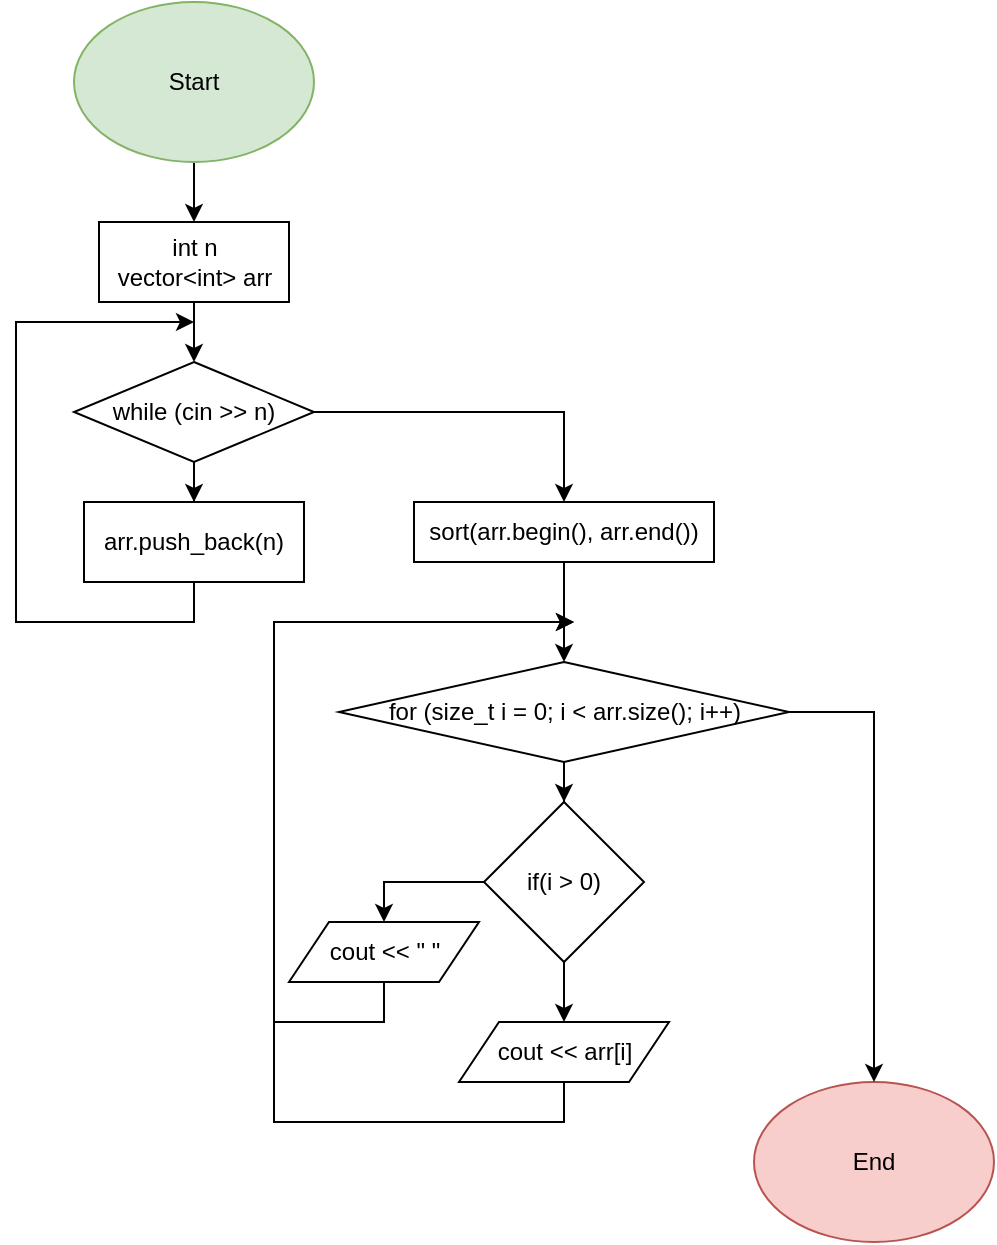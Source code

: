 <mxfile version="24.9.3">
  <diagram name="Страница — 1" id="CHZO6XZOVahai5rqpJfA">
    <mxGraphModel dx="712" dy="771" grid="1" gridSize="10" guides="1" tooltips="1" connect="1" arrows="1" fold="1" page="1" pageScale="1" pageWidth="827" pageHeight="1169" math="0" shadow="0">
      <root>
        <mxCell id="0" />
        <mxCell id="1" parent="0" />
        <mxCell id="3rqNLl1EYmCBx5KHhJKR-4" value="" style="edgeStyle=orthogonalEdgeStyle;rounded=0;orthogonalLoop=1;jettySize=auto;html=1;" edge="1" parent="1" source="3rqNLl1EYmCBx5KHhJKR-1" target="3rqNLl1EYmCBx5KHhJKR-3">
          <mxGeometry relative="1" as="geometry" />
        </mxCell>
        <mxCell id="3rqNLl1EYmCBx5KHhJKR-1" value="Start" style="ellipse;whiteSpace=wrap;html=1;fillColor=#d5e8d4;strokeColor=#82b366;" vertex="1" parent="1">
          <mxGeometry x="160" width="120" height="80" as="geometry" />
        </mxCell>
        <mxCell id="3rqNLl1EYmCBx5KHhJKR-2" value="End" style="ellipse;whiteSpace=wrap;html=1;fillColor=#f8cecc;strokeColor=#b85450;" vertex="1" parent="1">
          <mxGeometry x="500" y="540" width="120" height="80" as="geometry" />
        </mxCell>
        <mxCell id="3rqNLl1EYmCBx5KHhJKR-7" value="" style="edgeStyle=orthogonalEdgeStyle;rounded=0;orthogonalLoop=1;jettySize=auto;html=1;" edge="1" parent="1" source="3rqNLl1EYmCBx5KHhJKR-3" target="3rqNLl1EYmCBx5KHhJKR-6">
          <mxGeometry relative="1" as="geometry" />
        </mxCell>
        <mxCell id="3rqNLl1EYmCBx5KHhJKR-3" value="int n&lt;br&gt;vector&amp;lt;int&amp;gt; arr" style="rounded=0;whiteSpace=wrap;html=1;" vertex="1" parent="1">
          <mxGeometry x="172.5" y="110" width="95" height="40" as="geometry" />
        </mxCell>
        <mxCell id="3rqNLl1EYmCBx5KHhJKR-9" value="" style="edgeStyle=orthogonalEdgeStyle;rounded=0;orthogonalLoop=1;jettySize=auto;html=1;" edge="1" parent="1" source="3rqNLl1EYmCBx5KHhJKR-6" target="3rqNLl1EYmCBx5KHhJKR-8">
          <mxGeometry relative="1" as="geometry" />
        </mxCell>
        <mxCell id="3rqNLl1EYmCBx5KHhJKR-12" style="edgeStyle=orthogonalEdgeStyle;rounded=0;orthogonalLoop=1;jettySize=auto;html=1;exitX=1;exitY=0.5;exitDx=0;exitDy=0;entryX=0.5;entryY=0;entryDx=0;entryDy=0;" edge="1" parent="1" source="3rqNLl1EYmCBx5KHhJKR-6" target="3rqNLl1EYmCBx5KHhJKR-11">
          <mxGeometry relative="1" as="geometry" />
        </mxCell>
        <mxCell id="3rqNLl1EYmCBx5KHhJKR-6" value="while (cin &amp;gt;&amp;gt; n)" style="rhombus;whiteSpace=wrap;html=1;" vertex="1" parent="1">
          <mxGeometry x="160" y="180" width="120" height="50" as="geometry" />
        </mxCell>
        <mxCell id="3rqNLl1EYmCBx5KHhJKR-10" style="edgeStyle=orthogonalEdgeStyle;rounded=0;orthogonalLoop=1;jettySize=auto;html=1;exitX=0.5;exitY=1;exitDx=0;exitDy=0;" edge="1" parent="1" source="3rqNLl1EYmCBx5KHhJKR-8">
          <mxGeometry relative="1" as="geometry">
            <mxPoint x="220" y="160" as="targetPoint" />
            <Array as="points">
              <mxPoint x="220" y="310" />
              <mxPoint x="131" y="310" />
            </Array>
          </mxGeometry>
        </mxCell>
        <mxCell id="3rqNLl1EYmCBx5KHhJKR-8" value="arr.push_back(n)" style="rounded=0;whiteSpace=wrap;html=1;" vertex="1" parent="1">
          <mxGeometry x="165" y="250" width="110" height="40" as="geometry" />
        </mxCell>
        <mxCell id="3rqNLl1EYmCBx5KHhJKR-14" value="" style="edgeStyle=orthogonalEdgeStyle;rounded=0;orthogonalLoop=1;jettySize=auto;html=1;" edge="1" parent="1" source="3rqNLl1EYmCBx5KHhJKR-11" target="3rqNLl1EYmCBx5KHhJKR-13">
          <mxGeometry relative="1" as="geometry" />
        </mxCell>
        <mxCell id="3rqNLl1EYmCBx5KHhJKR-11" value="sort(arr.begin(), arr.end())" style="rounded=0;whiteSpace=wrap;html=1;" vertex="1" parent="1">
          <mxGeometry x="330" y="250" width="150" height="30" as="geometry" />
        </mxCell>
        <mxCell id="3rqNLl1EYmCBx5KHhJKR-16" value="" style="edgeStyle=orthogonalEdgeStyle;rounded=0;orthogonalLoop=1;jettySize=auto;html=1;" edge="1" parent="1" source="3rqNLl1EYmCBx5KHhJKR-13" target="3rqNLl1EYmCBx5KHhJKR-15">
          <mxGeometry relative="1" as="geometry" />
        </mxCell>
        <mxCell id="3rqNLl1EYmCBx5KHhJKR-30" style="edgeStyle=orthogonalEdgeStyle;rounded=0;orthogonalLoop=1;jettySize=auto;html=1;exitX=1;exitY=0.5;exitDx=0;exitDy=0;entryX=0.5;entryY=0;entryDx=0;entryDy=0;" edge="1" parent="1" source="3rqNLl1EYmCBx5KHhJKR-13" target="3rqNLl1EYmCBx5KHhJKR-2">
          <mxGeometry relative="1" as="geometry" />
        </mxCell>
        <mxCell id="3rqNLl1EYmCBx5KHhJKR-13" value="for (size_t i = 0; i &amp;lt; arr.size(); i++)" style="rhombus;whiteSpace=wrap;html=1;" vertex="1" parent="1">
          <mxGeometry x="292.5" y="330" width="225" height="50" as="geometry" />
        </mxCell>
        <mxCell id="3rqNLl1EYmCBx5KHhJKR-19" style="edgeStyle=orthogonalEdgeStyle;rounded=0;orthogonalLoop=1;jettySize=auto;html=1;exitX=0;exitY=0.5;exitDx=0;exitDy=0;entryX=0.5;entryY=0;entryDx=0;entryDy=0;" edge="1" parent="1" source="3rqNLl1EYmCBx5KHhJKR-15" target="3rqNLl1EYmCBx5KHhJKR-18">
          <mxGeometry relative="1" as="geometry" />
        </mxCell>
        <mxCell id="3rqNLl1EYmCBx5KHhJKR-27" value="" style="edgeStyle=orthogonalEdgeStyle;rounded=0;orthogonalLoop=1;jettySize=auto;html=1;" edge="1" parent="1" source="3rqNLl1EYmCBx5KHhJKR-15" target="3rqNLl1EYmCBx5KHhJKR-20">
          <mxGeometry relative="1" as="geometry" />
        </mxCell>
        <mxCell id="3rqNLl1EYmCBx5KHhJKR-15" value="if(i &amp;gt; 0)" style="rhombus;whiteSpace=wrap;html=1;" vertex="1" parent="1">
          <mxGeometry x="365" y="400" width="80" height="80" as="geometry" />
        </mxCell>
        <mxCell id="3rqNLl1EYmCBx5KHhJKR-25" style="edgeStyle=orthogonalEdgeStyle;rounded=0;orthogonalLoop=1;jettySize=auto;html=1;exitX=0.5;exitY=1;exitDx=0;exitDy=0;" edge="1" parent="1" source="3rqNLl1EYmCBx5KHhJKR-18">
          <mxGeometry relative="1" as="geometry">
            <mxPoint x="410" y="310" as="targetPoint" />
            <Array as="points">
              <mxPoint x="315" y="510" />
              <mxPoint x="260" y="510" />
              <mxPoint x="260" y="310" />
            </Array>
          </mxGeometry>
        </mxCell>
        <mxCell id="3rqNLl1EYmCBx5KHhJKR-18" value="cout &amp;lt;&amp;lt; &quot; &quot;" style="shape=parallelogram;perimeter=parallelogramPerimeter;whiteSpace=wrap;html=1;fixedSize=1;" vertex="1" parent="1">
          <mxGeometry x="267.5" y="460" width="95" height="30" as="geometry" />
        </mxCell>
        <mxCell id="3rqNLl1EYmCBx5KHhJKR-28" style="edgeStyle=orthogonalEdgeStyle;rounded=0;orthogonalLoop=1;jettySize=auto;html=1;exitX=0.5;exitY=1;exitDx=0;exitDy=0;" edge="1" parent="1" source="3rqNLl1EYmCBx5KHhJKR-20">
          <mxGeometry relative="1" as="geometry">
            <mxPoint x="410" y="310" as="targetPoint" />
            <Array as="points">
              <mxPoint x="405" y="560" />
              <mxPoint x="260" y="560" />
              <mxPoint x="260" y="310" />
            </Array>
          </mxGeometry>
        </mxCell>
        <mxCell id="3rqNLl1EYmCBx5KHhJKR-20" value="cout &amp;lt;&amp;lt; arr[i]" style="shape=parallelogram;perimeter=parallelogramPerimeter;whiteSpace=wrap;html=1;fixedSize=1;" vertex="1" parent="1">
          <mxGeometry x="352.5" y="510" width="105" height="30" as="geometry" />
        </mxCell>
      </root>
    </mxGraphModel>
  </diagram>
</mxfile>
